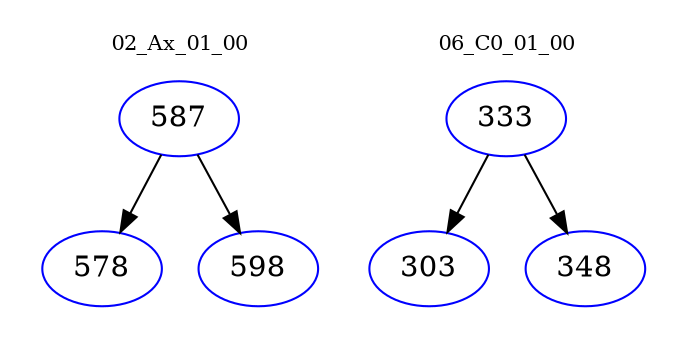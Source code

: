 digraph{
subgraph cluster_0 {
color = white
label = "02_Ax_01_00";
fontsize=10;
T0_587 [label="587", color="blue"]
T0_587 -> T0_578 [color="black"]
T0_578 [label="578", color="blue"]
T0_587 -> T0_598 [color="black"]
T0_598 [label="598", color="blue"]
}
subgraph cluster_1 {
color = white
label = "06_C0_01_00";
fontsize=10;
T1_333 [label="333", color="blue"]
T1_333 -> T1_303 [color="black"]
T1_303 [label="303", color="blue"]
T1_333 -> T1_348 [color="black"]
T1_348 [label="348", color="blue"]
}
}
